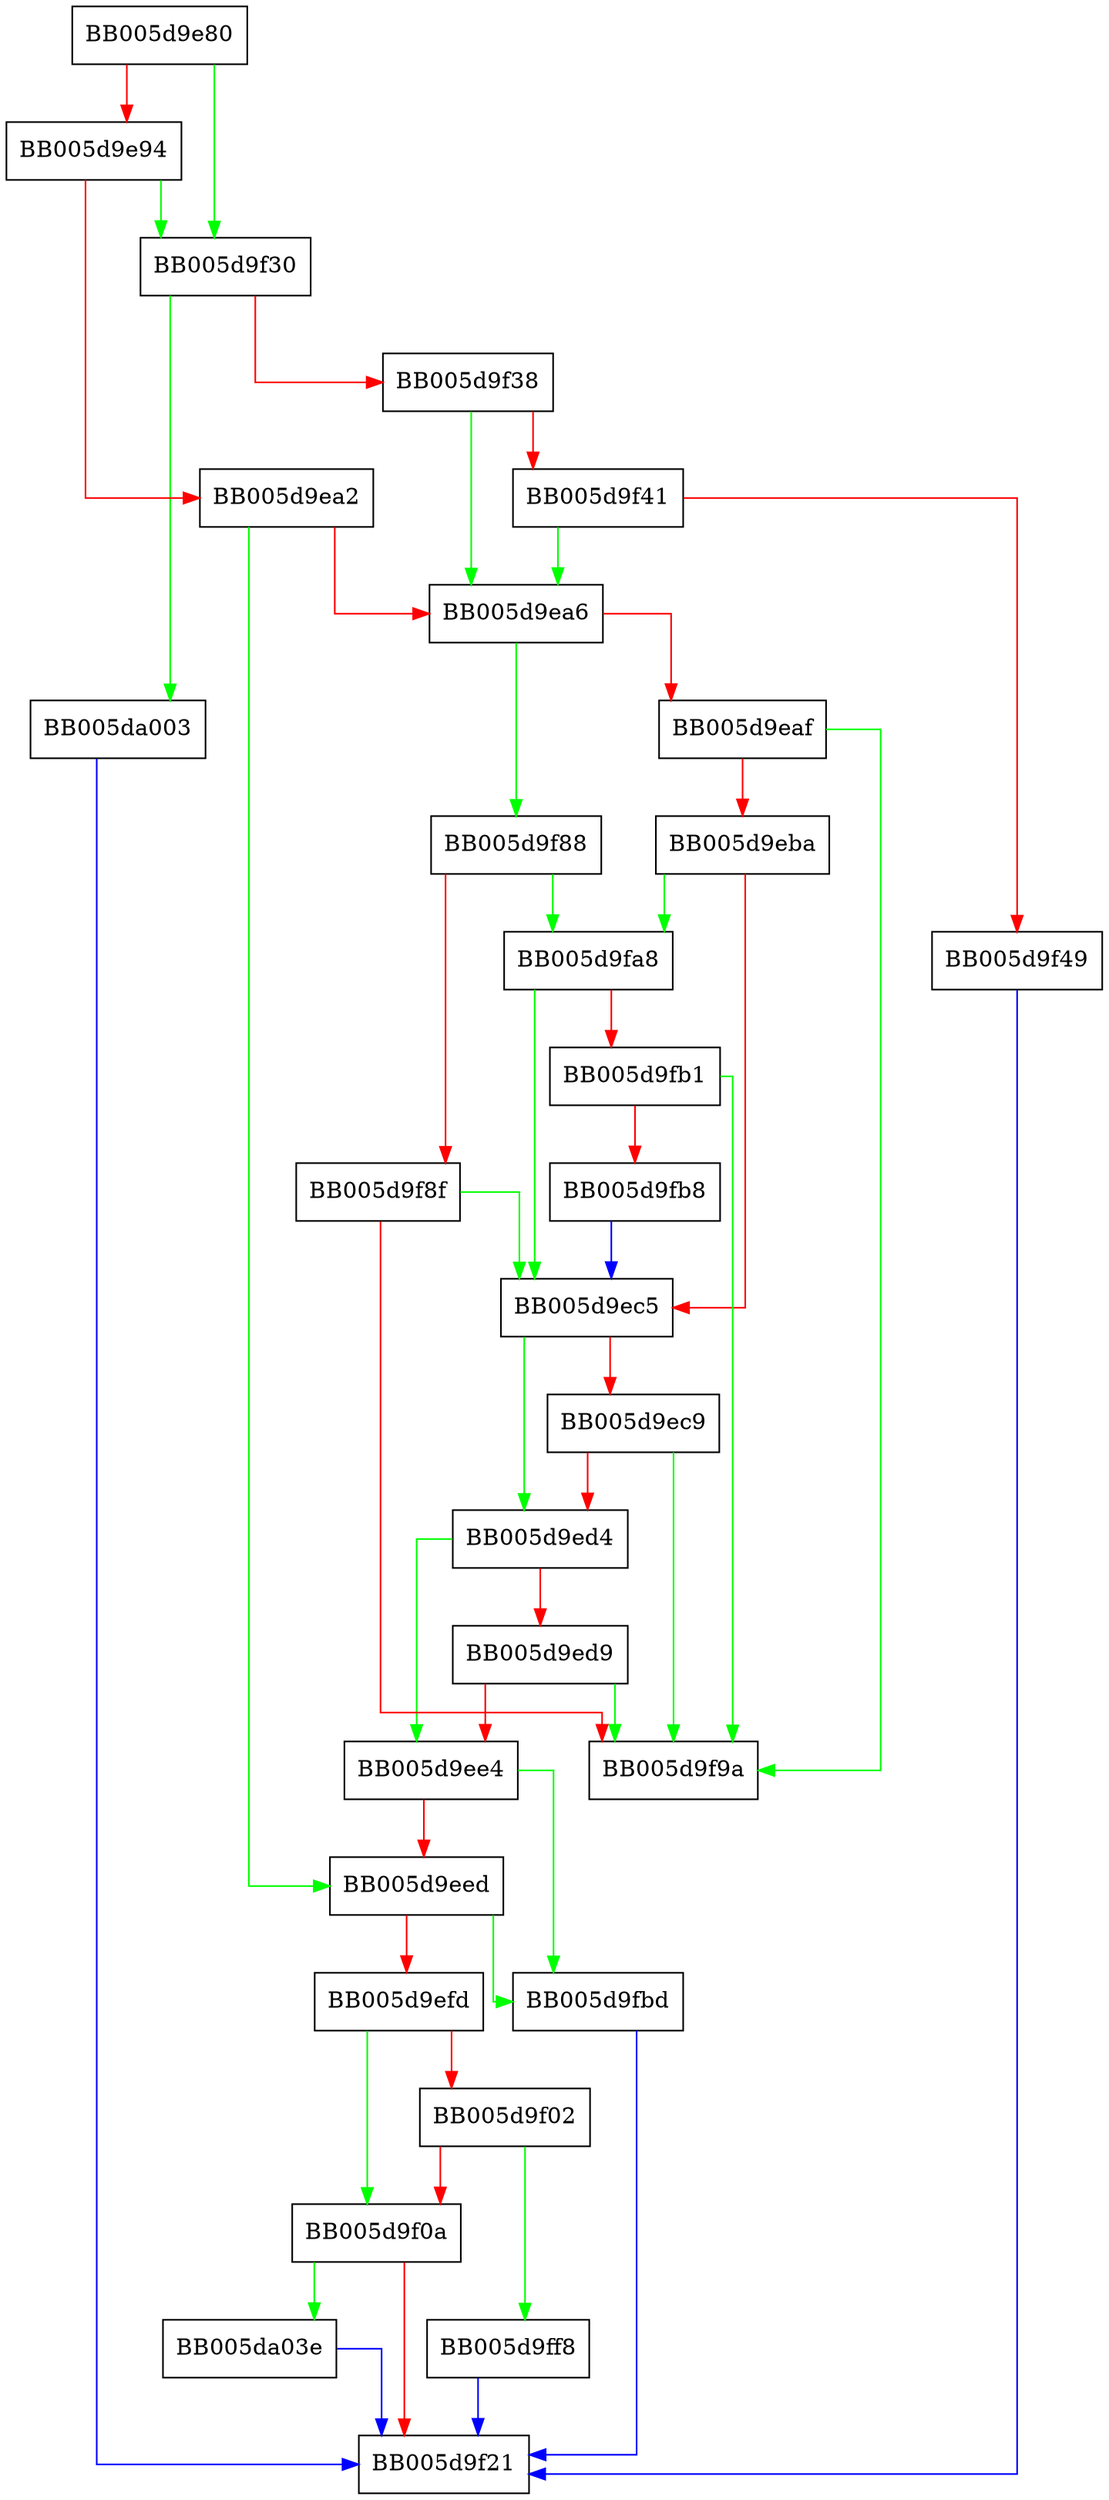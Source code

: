 digraph evp_pkey_ctx_ctrl_int {
  node [shape="box"];
  graph [splines=ortho];
  BB005d9e80 -> BB005d9f30 [color="green"];
  BB005d9e80 -> BB005d9e94 [color="red"];
  BB005d9e94 -> BB005d9f30 [color="green"];
  BB005d9e94 -> BB005d9ea2 [color="red"];
  BB005d9ea2 -> BB005d9eed [color="green"];
  BB005d9ea2 -> BB005d9ea6 [color="red"];
  BB005d9ea6 -> BB005d9f88 [color="green"];
  BB005d9ea6 -> BB005d9eaf [color="red"];
  BB005d9eaf -> BB005d9f9a [color="green"];
  BB005d9eaf -> BB005d9eba [color="red"];
  BB005d9eba -> BB005d9fa8 [color="green"];
  BB005d9eba -> BB005d9ec5 [color="red"];
  BB005d9ec5 -> BB005d9ed4 [color="green"];
  BB005d9ec5 -> BB005d9ec9 [color="red"];
  BB005d9ec9 -> BB005d9f9a [color="green"];
  BB005d9ec9 -> BB005d9ed4 [color="red"];
  BB005d9ed4 -> BB005d9ee4 [color="green"];
  BB005d9ed4 -> BB005d9ed9 [color="red"];
  BB005d9ed9 -> BB005d9f9a [color="green"];
  BB005d9ed9 -> BB005d9ee4 [color="red"];
  BB005d9ee4 -> BB005d9fbd [color="green"];
  BB005d9ee4 -> BB005d9eed [color="red"];
  BB005d9eed -> BB005d9fbd [color="green"];
  BB005d9eed -> BB005d9efd [color="red"];
  BB005d9efd -> BB005d9f0a [color="green"];
  BB005d9efd -> BB005d9f02 [color="red"];
  BB005d9f02 -> BB005d9ff8 [color="green"];
  BB005d9f02 -> BB005d9f0a [color="red"];
  BB005d9f0a -> BB005da03e [color="green"];
  BB005d9f0a -> BB005d9f21 [color="red"];
  BB005d9f30 -> BB005da003 [color="green"];
  BB005d9f30 -> BB005d9f38 [color="red"];
  BB005d9f38 -> BB005d9ea6 [color="green"];
  BB005d9f38 -> BB005d9f41 [color="red"];
  BB005d9f41 -> BB005d9ea6 [color="green"];
  BB005d9f41 -> BB005d9f49 [color="red"];
  BB005d9f49 -> BB005d9f21 [color="blue"];
  BB005d9f88 -> BB005d9fa8 [color="green"];
  BB005d9f88 -> BB005d9f8f [color="red"];
  BB005d9f8f -> BB005d9ec5 [color="green"];
  BB005d9f8f -> BB005d9f9a [color="red"];
  BB005d9fa8 -> BB005d9ec5 [color="green"];
  BB005d9fa8 -> BB005d9fb1 [color="red"];
  BB005d9fb1 -> BB005d9f9a [color="green"];
  BB005d9fb1 -> BB005d9fb8 [color="red"];
  BB005d9fb8 -> BB005d9ec5 [color="blue"];
  BB005d9fbd -> BB005d9f21 [color="blue"];
  BB005d9ff8 -> BB005d9f21 [color="blue"];
  BB005da003 -> BB005d9f21 [color="blue"];
  BB005da03e -> BB005d9f21 [color="blue"];
}